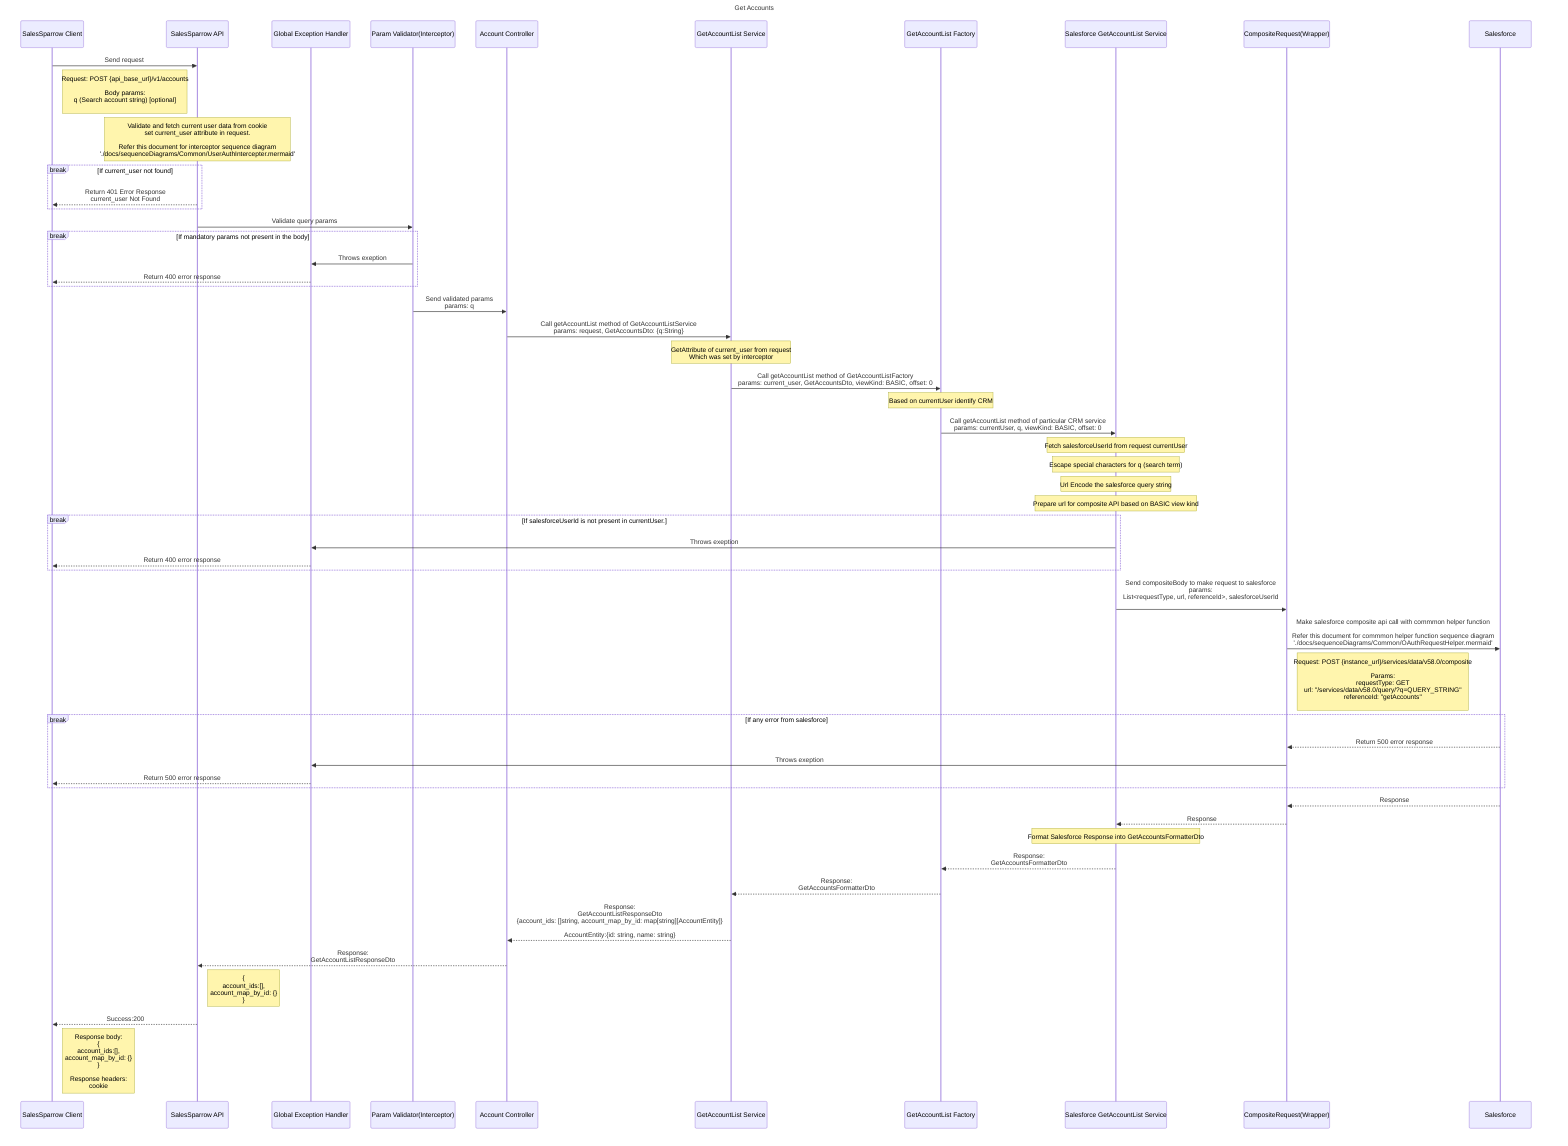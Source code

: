sequenceDiagram
  title Get Accounts
    participant ui as SalesSparrow Client
    participant api as SalesSparrow API
    participant exceptionHandler as Global Exception Handler
    participant validator as Param Validator(Interceptor)
    participant controller as Account Controller
    participant service as GetAccountList Service
    participant factory as GetAccountList Factory
    participant crm as Salesforce GetAccountList Service
    participant CompositeRequestWrapper as CompositeRequest(Wrapper)
    participant salesforce as Salesforce

    ui->>api:  Send request 
    note right of ui: Request: POST {api_base_url}/v1/accounts<br><br>Body params: <br>q (Search account string) [optional] <br>

    note over api: Validate and fetch current user data from cookie<br>set current_user attribute in request.<br><br>Refer this document for interceptor sequence diagram <br> './docs/sequenceDiagrams/Common/UserAuthIntercepter.mermaid'
    break If current_user not found
        api-->>ui: Return 401 Error Response<br>current_user Not Found
    end

    api->>validator: Validate query params

    break If mandatory params not present in the body
        validator->>exceptionHandler: Throws exeption
        exceptionHandler-->>ui:Return 400 error response 
    end

    validator->>controller: Send validated params<br>params: q
    
    controller->>service: Call getAccountList method of GetAccountListService<br> params: request, GetAccountsDto: {q:String}
    note over service: GetAttribute of current_user from request<br>Which was set by interceptor

    service->>factory: Call getAccountList method of GetAccountListFactory<br>params: current_user, GetAccountsDto, viewKind: BASIC, offset: 0
    note over factory: Based on currentUser identify CRM

    factory->>crm: Call getAccountList method of particular CRM service<br>params: currentUser, q, viewKind: BASIC, offset: 0

    note over crm: Fetch salesforceUserId from request currentUser
    note over crm: Escape special characters for q (search term)
    note over crm: Url Encode the salesforce query string
    note over crm: Prepare url for composite API based on BASIC view kind
    break If salesforceUserId is not present in currentUser.
        crm->>exceptionHandler: Throws exeption
        exceptionHandler-->>ui:Return 400 error response 
    end
    crm->>CompositeRequestWrapper: Send compositeBody to make request to salesforce<br>params: <br> List<requestType, url, referenceId>, salesforceUserId <br>

    CompositeRequestWrapper->>salesforce: Make salesforce composite api call with commmon helper function<br><br>Refer this document for commmon helper function sequence diagram <br> './docs/sequenceDiagrams/Common/OAuthRequestHelper.mermaid'
    note right of CompositeRequestWrapper: Request: POST {instance_url}/services/data/v58.0/composite <br><br>Params: <br> requestType: GET<br> url: "/services/data/v58.0/query/?q=QUERY_STRING"<br>referenceId: "getAccounts"<br>
    
    break If any error from salesforce
        salesforce-->>CompositeRequestWrapper: Return 500 error response
        CompositeRequestWrapper->>exceptionHandler: Throws exeption
        exceptionHandler-->>ui: Return 500 error response
    end

    salesforce-->>CompositeRequestWrapper: Response
    CompositeRequestWrapper-->>crm: Response
    note over crm:  Format Salesforce Response into GetAccountsFormatterDto

    crm-->>factory: Response:<br>GetAccountsFormatterDto
    factory-->>service: Response:<br>GetAccountsFormatterDto
    service-->> controller: Response:<br>GetAccountListResponseDto <br>{account_ids: []string, account_map_by_id: map[string][AccountEntity]}<br><br>AccountEntity:{id: string, name: string}
    controller-->>api: Response:<br>GetAccountListResponseDto
    note right of api: {<br>account_ids:[],<br> account_map_by_id: {}<br>}

    api-->>ui: Success:200
    note right of ui: Response body: <br> {<br>account_ids:[],<br> account_map_by_id: {}<br>}<br><br>Response headers:<br> cookie